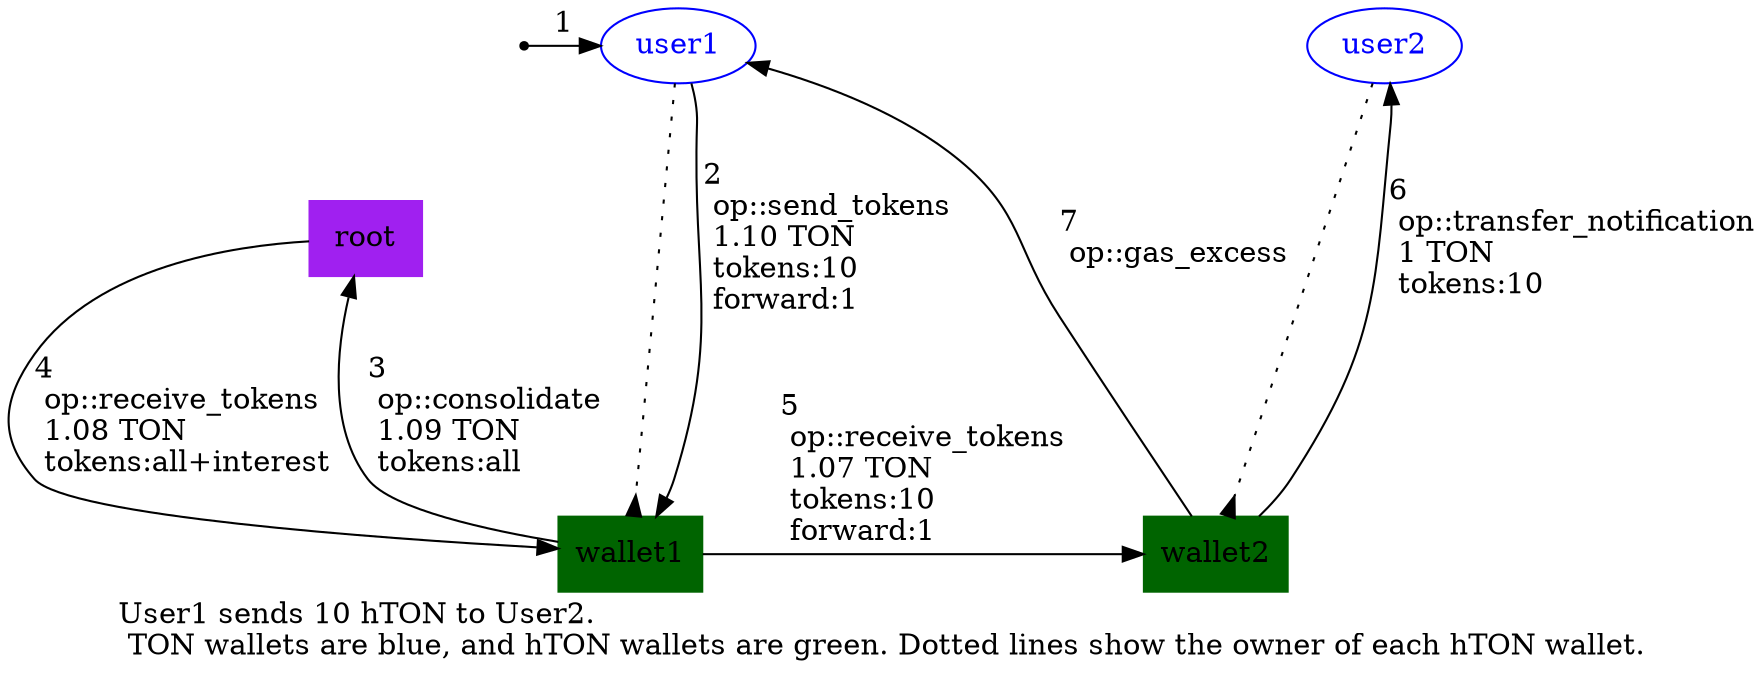digraph {
    label="User1 sends 10 hTON to User2.\l TON wallets are blue, and hTON wallets are green. Dotted lines show the owner of each hTON wallet.\l"
    splines=spline

    /* Entities */
    external [ shape=point ]
    user1 [ shape=oval color=blue fontcolor=blue ]
    user2 [ shape=oval color=blue fontcolor=blue ]
    root [ shape=box color=purple style=filled ]
    wallet1 [ shape=box color=darkgreen style=filled ]
    wallet2 [ shape=box color=darkgreen style=filled ]

    /* Relationships */
    user1 -> wallet1 [ arrowhead=inv style=dotted ]
    user2 -> wallet2 [ arrowhead=inv style=dotted ]
    user1 -> root [ style=invis] // just to put root on a lower level
    external -> user1 [ label=1 ]
    user1 -> wallet1 [ label="2\l op::send_tokens\l 1.10 TON\l tokens:10\l forward:1\l" ]
    wallet1 -> root [ label="3\l op::consolidate\l 1.09 TON\l tokens:all\l" ]
    root -> wallet1 [ label="4\l op::receive_tokens\l 1.08 TON\l tokens:all+interest\l" ]
    wallet1 -> wallet2 [ label="5\l op::receive_tokens\l 1.07 TON\l tokens:10\l forward:1\l" ]
    wallet2 -> user2 [ label="6\l op::transfer_notification\l 1 TON\l tokens:10\l" ]
    wallet2 -> user1 [ label="7\l op::gas_excess\l" ]

    /* Ranks */
    { rank=min external user1 user2 }
    { rank=max wallet1 wallet2 }
}
